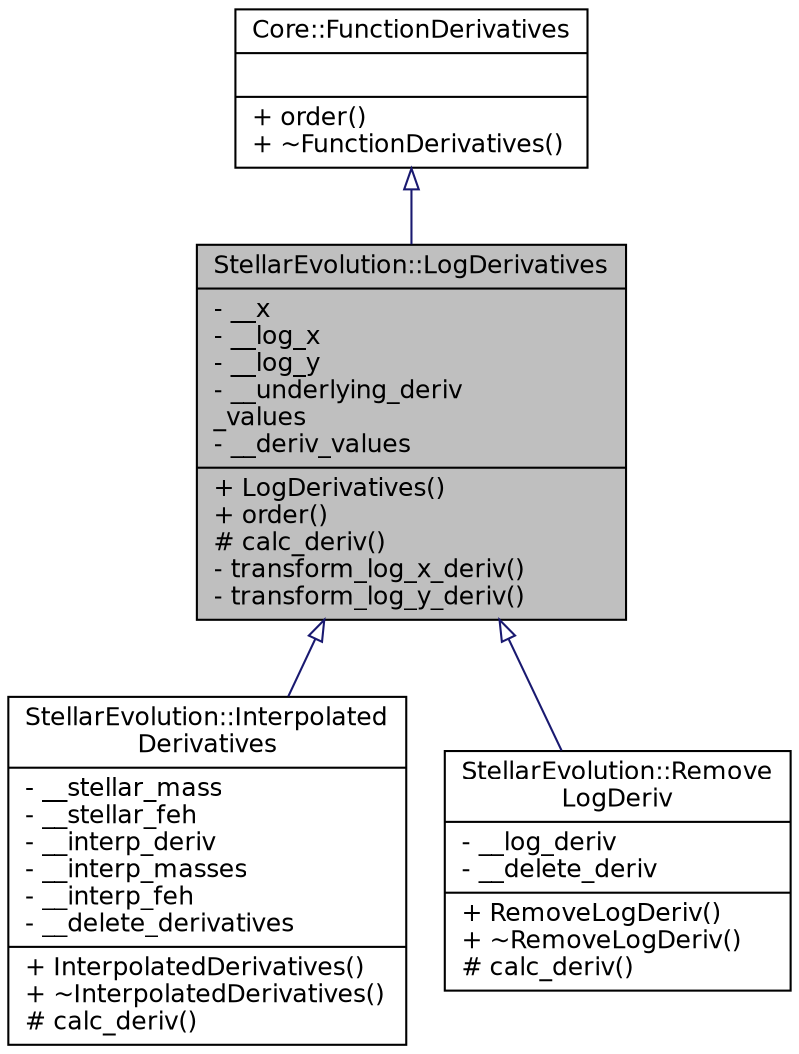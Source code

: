 digraph "StellarEvolution::LogDerivatives"
{
 // INTERACTIVE_SVG=YES
  edge [fontname="Helvetica",fontsize="12",labelfontname="Helvetica",labelfontsize="12"];
  node [fontname="Helvetica",fontsize="12",shape=record];
  Node0 [label="{StellarEvolution::LogDerivatives\n|- __x\l- __log_x\l- __log_y\l- __underlying_deriv\l_values\l- __deriv_values\l|+ LogDerivatives()\l+ order()\l# calc_deriv()\l- transform_log_x_deriv()\l- transform_log_y_deriv()\l}",height=0.2,width=0.4,color="black", fillcolor="grey75", style="filled", fontcolor="black"];
  Node1 -> Node0 [dir="back",color="midnightblue",fontsize="12",style="solid",arrowtail="onormal",fontname="Helvetica"];
  Node1 [label="{Core::FunctionDerivatives\n||+ order()\l+ ~FunctionDerivatives()\l}",height=0.2,width=0.4,color="black", fillcolor="white", style="filled",URL="$classCore_1_1FunctionDerivatives.html",tooltip="A class representing arbitrary order derivatives of a function. "];
  Node0 -> Node2 [dir="back",color="midnightblue",fontsize="12",style="solid",arrowtail="onormal",fontname="Helvetica"];
  Node2 [label="{StellarEvolution::Interpolated\lDerivatives\n|- __stellar_mass\l- __stellar_feh\l- __interp_deriv\l- __interp_masses\l- __interp_feh\l- __delete_derivatives\l|+ InterpolatedDerivatives()\l+ ~InterpolatedDerivatives()\l# calc_deriv()\l}",height=0.2,width=0.4,color="black", fillcolor="white", style="filled",URL="$classStellarEvolution_1_1InterpolatedDerivatives.html",tooltip="Derivative class for stellar quantities which are interpolated age, mass and [Fe/H]. "];
  Node0 -> Node3 [dir="back",color="midnightblue",fontsize="12",style="solid",arrowtail="onormal",fontname="Helvetica"];
  Node3 [label="{StellarEvolution::Remove\lLogDeriv\n|- __log_deriv\l- __delete_deriv\l|+ RemoveLogDeriv()\l+ ~RemoveLogDeriv()\l# calc_deriv()\l}",height=0.2,width=0.4,color="black", fillcolor="white", style="filled",URL="$classStellarEvolution_1_1RemoveLogDeriv.html",tooltip="Return dy/dx given dy/dln(x), dln(y)/dx or dln(y)/dln(x). "];
}
